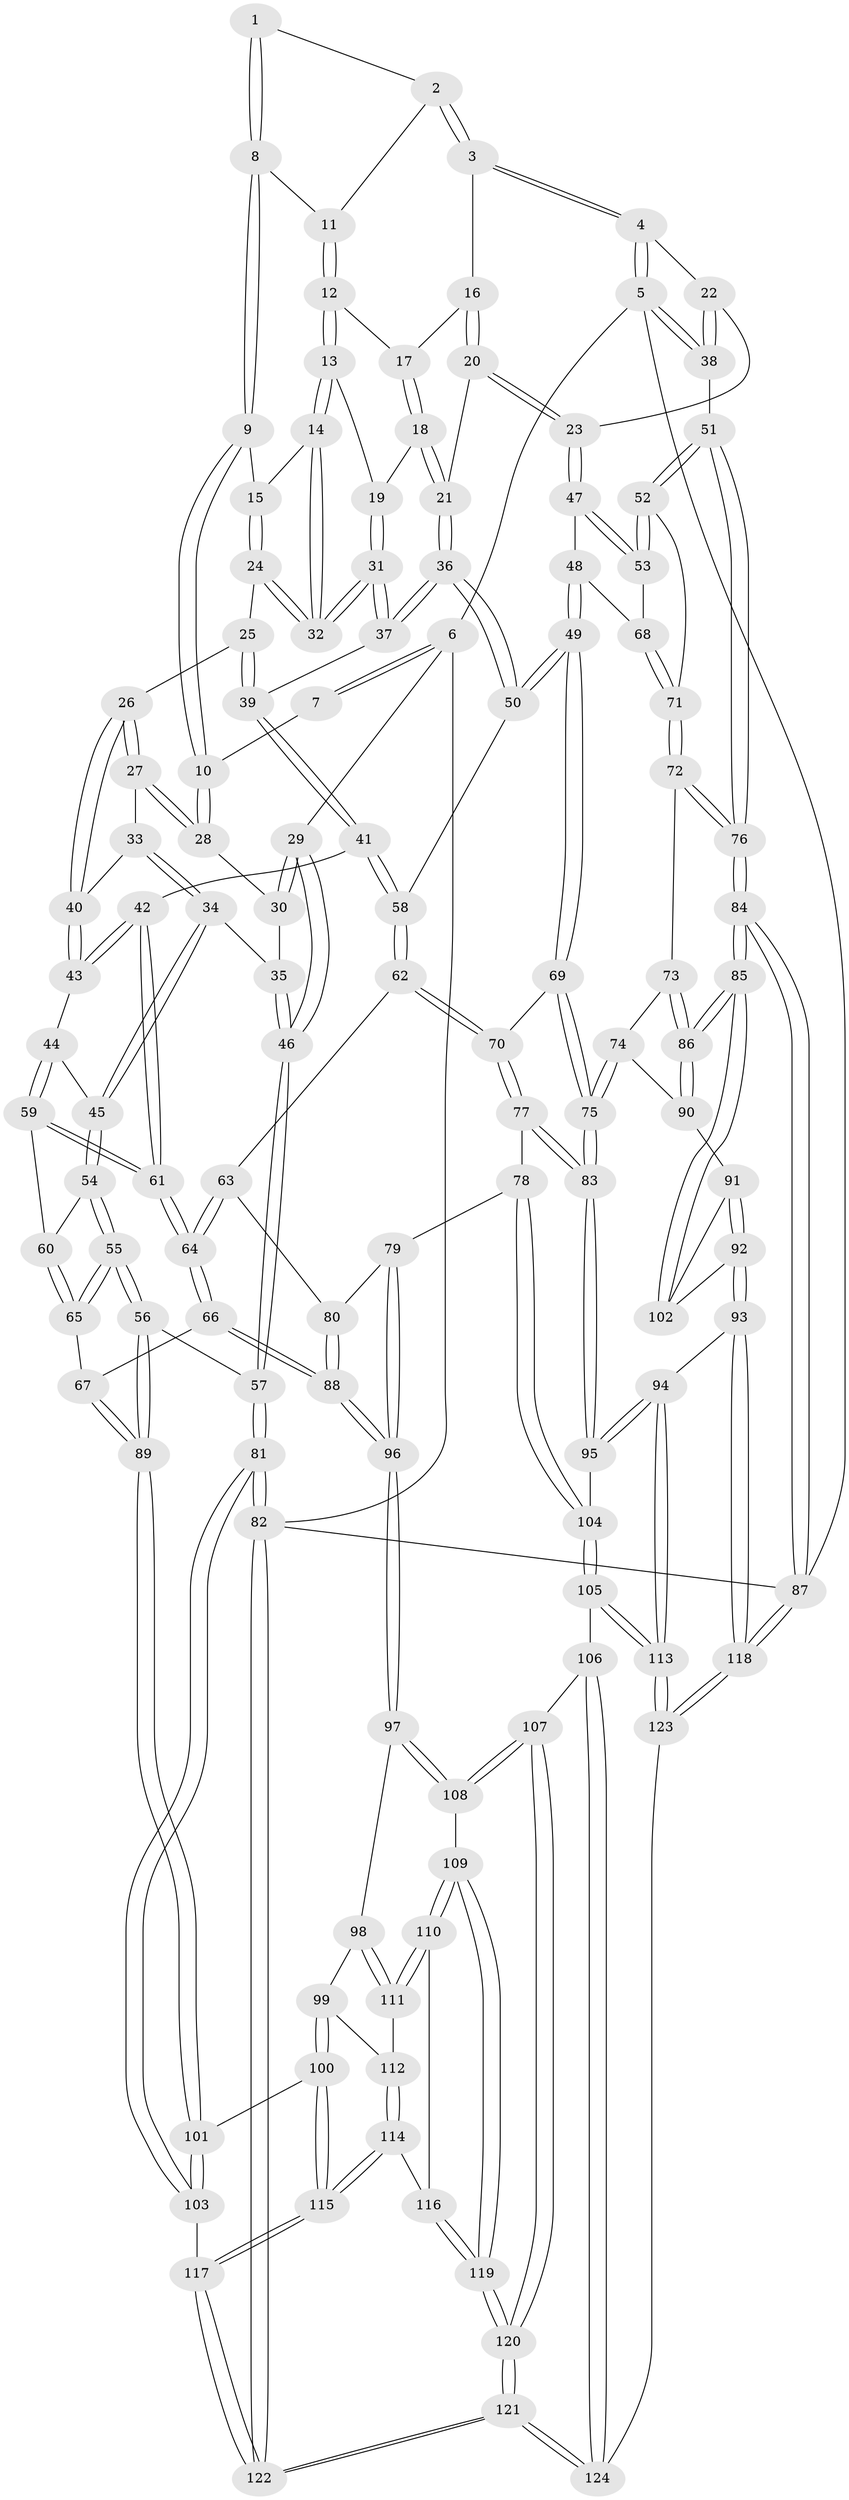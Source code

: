 // coarse degree distribution, {3: 0.16216216216216217, 5: 0.28378378378378377, 6: 0.08108108108108109, 7: 0.013513513513513514, 4: 0.4594594594594595}
// Generated by graph-tools (version 1.1) at 2025/24/03/03/25 07:24:37]
// undirected, 124 vertices, 307 edges
graph export_dot {
graph [start="1"]
  node [color=gray90,style=filled];
  1 [pos="+0.4918562912808038+0"];
  2 [pos="+0.7469216742503884+0"];
  3 [pos="+1+0"];
  4 [pos="+1+0"];
  5 [pos="+1+0"];
  6 [pos="+0+0"];
  7 [pos="+0.37648035167998833+0"];
  8 [pos="+0.5497587551561642+0.0739806368931511"];
  9 [pos="+0.5292762520731925+0.09401990770380583"];
  10 [pos="+0.3721060898722277+0.048407979064650296"];
  11 [pos="+0.6592218569057489+0.043338475798831766"];
  12 [pos="+0.6673113551369277+0.0689808010077002"];
  13 [pos="+0.6569942927703503+0.13195836948961534"];
  14 [pos="+0.6060429678166148+0.17811624922009803"];
  15 [pos="+0.5326318991149475+0.11018606497587674"];
  16 [pos="+0.9053471732094838+0"];
  17 [pos="+0.7602063027375958+0.1144729843425307"];
  18 [pos="+0.7636031370183917+0.1927730912160267"];
  19 [pos="+0.7008029232473686+0.17137989704008622"];
  20 [pos="+0.8557774157555293+0.2476707772838416"];
  21 [pos="+0.8089212792460809+0.25772736084104203"];
  22 [pos="+0.9447964536813931+0.2197897371064063"];
  23 [pos="+0.9136403354391001+0.2720376139587496"];
  24 [pos="+0.48570171057626144+0.2066820856305476"];
  25 [pos="+0.4400234988135515+0.2193487090404371"];
  26 [pos="+0.4035271969247568+0.21593805957446055"];
  27 [pos="+0.34609453232942394+0.13787991876838016"];
  28 [pos="+0.3360648611847438+0.11918510724374104"];
  29 [pos="+0+0"];
  30 [pos="+0.22622886246138468+0.13944638786073224"];
  31 [pos="+0.616949336495688+0.2890045944177784"];
  32 [pos="+0.5966745511183812+0.24709089242541998"];
  33 [pos="+0.2831360168279306+0.2810450700125961"];
  34 [pos="+0.214660290550572+0.31176138241398976"];
  35 [pos="+0.16437216356640205+0.25862075346591373"];
  36 [pos="+0.7102251908515382+0.3562454403709669"];
  37 [pos="+0.6236955911154324+0.31024196817459154"];
  38 [pos="+1+0"];
  39 [pos="+0.5302980198395146+0.3519114539135575"];
  40 [pos="+0.382100285882677+0.29490667137640464"];
  41 [pos="+0.4660396728975759+0.4151687565201054"];
  42 [pos="+0.44733239660530877+0.4119395646532257"];
  43 [pos="+0.38404633099926627+0.3526336743118633"];
  44 [pos="+0.29467990211918016+0.3766770261648651"];
  45 [pos="+0.22807700520685806+0.3448205269492928"];
  46 [pos="+0+0.3204182070203401"];
  47 [pos="+1+0.34875175709617157"];
  48 [pos="+0.8778941046548128+0.46748730480322437"];
  49 [pos="+0.7455059336446611+0.4750187361635408"];
  50 [pos="+0.7265163481080161+0.44874083323382097"];
  51 [pos="+1+0.36225552982668113"];
  52 [pos="+1+0.36180145341596537"];
  53 [pos="+1+0.35894669599593376"];
  54 [pos="+0.1868990515775565+0.4177534280707393"];
  55 [pos="+0+0.48717235740086395"];
  56 [pos="+0+0.484180075871278"];
  57 [pos="+0+0.4748892853748236"];
  58 [pos="+0.5227139526005371+0.5073725382989207"];
  59 [pos="+0.2918137122526061+0.4603571922811885"];
  60 [pos="+0.22857648181942283+0.4782129445313614"];
  61 [pos="+0.34682435251260285+0.5073817127166019"];
  62 [pos="+0.5183335882414631+0.5363834266502483"];
  63 [pos="+0.5097594238880091+0.5464985599641232"];
  64 [pos="+0.3420583137855318+0.5911492263529966"];
  65 [pos="+0.19703677365498495+0.568927526449933"];
  66 [pos="+0.32565889086580035+0.6194414408638319"];
  67 [pos="+0.23013460965874918+0.6077645636972328"];
  68 [pos="+0.9320235543512123+0.5568195975561914"];
  69 [pos="+0.7432494801133163+0.5165036483414194"];
  70 [pos="+0.5823304660144251+0.5881582638050165"];
  71 [pos="+0.9350106004626467+0.5650682263181119"];
  72 [pos="+0.9364303427323231+0.570440851259736"];
  73 [pos="+0.9227941545986409+0.5965891743048576"];
  74 [pos="+0.8696313353758309+0.6382063256106861"];
  75 [pos="+0.75740930374148+0.6358201637529476"];
  76 [pos="+1+0.6043701589163805"];
  77 [pos="+0.6124875750316598+0.6534646905738114"];
  78 [pos="+0.5426301220801779+0.7092323369993683"];
  79 [pos="+0.523009039532832+0.6946374204575595"];
  80 [pos="+0.4991334584088533+0.6193054374022053"];
  81 [pos="+0+1"];
  82 [pos="+0+1"];
  83 [pos="+0.742324181265711+0.6639241154900155"];
  84 [pos="+1+0.8188833825952775"];
  85 [pos="+1+0.775846929627794"];
  86 [pos="+1+0.7131744762718151"];
  87 [pos="+1+1"];
  88 [pos="+0.35098121761028966+0.6713762069801137"];
  89 [pos="+0.13708597306517806+0.7463815579963964"];
  90 [pos="+0.8998045690471934+0.6813956091961152"];
  91 [pos="+0.8954958964553453+0.7174829739172021"];
  92 [pos="+0.8345599733034732+0.8038760735717121"];
  93 [pos="+0.7937654262065897+0.8262920514690181"];
  94 [pos="+0.7507478301504863+0.7720968885405217"];
  95 [pos="+0.7443479271056925+0.7519617521418847"];
  96 [pos="+0.35950564049164874+0.7049084068683306"];
  97 [pos="+0.35595733476382835+0.732311105201114"];
  98 [pos="+0.3272393488004495+0.7459235174326464"];
  99 [pos="+0.21045312754931347+0.7835451970119462"];
  100 [pos="+0.177789712148505+0.7845286354002942"];
  101 [pos="+0.1371583198983562+0.7471652603437051"];
  102 [pos="+0.9761935156453806+0.7747152063642874"];
  103 [pos="+0+0.8471827746135107"];
  104 [pos="+0.5489069308286516+0.7562057686433165"];
  105 [pos="+0.510215621998735+0.8785107521841131"];
  106 [pos="+0.4548151575432639+0.870755876088799"];
  107 [pos="+0.44683935746539244+0.8688702749292152"];
  108 [pos="+0.4215229889777954+0.8518830023072135"];
  109 [pos="+0.33642684432898856+0.8783360051433751"];
  110 [pos="+0.3252203721153873+0.8776000749830916"];
  111 [pos="+0.28128796404889095+0.850257112400648"];
  112 [pos="+0.27877602332834234+0.8498851254682325"];
  113 [pos="+0.5278177174271712+0.894724751284766"];
  114 [pos="+0.24094725997508887+0.8848467918270999"];
  115 [pos="+0.18166718628068293+0.8873973151133645"];
  116 [pos="+0.2766855235791459+0.9040251654826718"];
  117 [pos="+0.17846752047045764+0.895423314459489"];
  118 [pos="+0.8608568142177679+1"];
  119 [pos="+0.25204435942408526+1"];
  120 [pos="+0.24051973107608982+1"];
  121 [pos="+0.1429819077942761+1"];
  122 [pos="+0.11824596812988795+1"];
  123 [pos="+0.7001140597781836+1"];
  124 [pos="+0.3402068236522376+1"];
  1 -- 2;
  1 -- 8;
  1 -- 8;
  2 -- 3;
  2 -- 3;
  2 -- 11;
  3 -- 4;
  3 -- 4;
  3 -- 16;
  4 -- 5;
  4 -- 5;
  4 -- 22;
  5 -- 6;
  5 -- 38;
  5 -- 38;
  5 -- 87;
  6 -- 7;
  6 -- 7;
  6 -- 29;
  6 -- 82;
  7 -- 10;
  8 -- 9;
  8 -- 9;
  8 -- 11;
  9 -- 10;
  9 -- 10;
  9 -- 15;
  10 -- 28;
  10 -- 28;
  11 -- 12;
  11 -- 12;
  12 -- 13;
  12 -- 13;
  12 -- 17;
  13 -- 14;
  13 -- 14;
  13 -- 19;
  14 -- 15;
  14 -- 32;
  14 -- 32;
  15 -- 24;
  15 -- 24;
  16 -- 17;
  16 -- 20;
  16 -- 20;
  17 -- 18;
  17 -- 18;
  18 -- 19;
  18 -- 21;
  18 -- 21;
  19 -- 31;
  19 -- 31;
  20 -- 21;
  20 -- 23;
  20 -- 23;
  21 -- 36;
  21 -- 36;
  22 -- 23;
  22 -- 38;
  22 -- 38;
  23 -- 47;
  23 -- 47;
  24 -- 25;
  24 -- 32;
  24 -- 32;
  25 -- 26;
  25 -- 39;
  25 -- 39;
  26 -- 27;
  26 -- 27;
  26 -- 40;
  26 -- 40;
  27 -- 28;
  27 -- 28;
  27 -- 33;
  28 -- 30;
  29 -- 30;
  29 -- 30;
  29 -- 46;
  29 -- 46;
  30 -- 35;
  31 -- 32;
  31 -- 32;
  31 -- 37;
  31 -- 37;
  33 -- 34;
  33 -- 34;
  33 -- 40;
  34 -- 35;
  34 -- 45;
  34 -- 45;
  35 -- 46;
  35 -- 46;
  36 -- 37;
  36 -- 37;
  36 -- 50;
  36 -- 50;
  37 -- 39;
  38 -- 51;
  39 -- 41;
  39 -- 41;
  40 -- 43;
  40 -- 43;
  41 -- 42;
  41 -- 58;
  41 -- 58;
  42 -- 43;
  42 -- 43;
  42 -- 61;
  42 -- 61;
  43 -- 44;
  44 -- 45;
  44 -- 59;
  44 -- 59;
  45 -- 54;
  45 -- 54;
  46 -- 57;
  46 -- 57;
  47 -- 48;
  47 -- 53;
  47 -- 53;
  48 -- 49;
  48 -- 49;
  48 -- 68;
  49 -- 50;
  49 -- 50;
  49 -- 69;
  49 -- 69;
  50 -- 58;
  51 -- 52;
  51 -- 52;
  51 -- 76;
  51 -- 76;
  52 -- 53;
  52 -- 53;
  52 -- 71;
  53 -- 68;
  54 -- 55;
  54 -- 55;
  54 -- 60;
  55 -- 56;
  55 -- 56;
  55 -- 65;
  55 -- 65;
  56 -- 57;
  56 -- 89;
  56 -- 89;
  57 -- 81;
  57 -- 81;
  58 -- 62;
  58 -- 62;
  59 -- 60;
  59 -- 61;
  59 -- 61;
  60 -- 65;
  60 -- 65;
  61 -- 64;
  61 -- 64;
  62 -- 63;
  62 -- 70;
  62 -- 70;
  63 -- 64;
  63 -- 64;
  63 -- 80;
  64 -- 66;
  64 -- 66;
  65 -- 67;
  66 -- 67;
  66 -- 88;
  66 -- 88;
  67 -- 89;
  67 -- 89;
  68 -- 71;
  68 -- 71;
  69 -- 70;
  69 -- 75;
  69 -- 75;
  70 -- 77;
  70 -- 77;
  71 -- 72;
  71 -- 72;
  72 -- 73;
  72 -- 76;
  72 -- 76;
  73 -- 74;
  73 -- 86;
  73 -- 86;
  74 -- 75;
  74 -- 75;
  74 -- 90;
  75 -- 83;
  75 -- 83;
  76 -- 84;
  76 -- 84;
  77 -- 78;
  77 -- 83;
  77 -- 83;
  78 -- 79;
  78 -- 104;
  78 -- 104;
  79 -- 80;
  79 -- 96;
  79 -- 96;
  80 -- 88;
  80 -- 88;
  81 -- 82;
  81 -- 82;
  81 -- 103;
  81 -- 103;
  82 -- 122;
  82 -- 122;
  82 -- 87;
  83 -- 95;
  83 -- 95;
  84 -- 85;
  84 -- 85;
  84 -- 87;
  84 -- 87;
  85 -- 86;
  85 -- 86;
  85 -- 102;
  85 -- 102;
  86 -- 90;
  86 -- 90;
  87 -- 118;
  87 -- 118;
  88 -- 96;
  88 -- 96;
  89 -- 101;
  89 -- 101;
  90 -- 91;
  91 -- 92;
  91 -- 92;
  91 -- 102;
  92 -- 93;
  92 -- 93;
  92 -- 102;
  93 -- 94;
  93 -- 118;
  93 -- 118;
  94 -- 95;
  94 -- 95;
  94 -- 113;
  94 -- 113;
  95 -- 104;
  96 -- 97;
  96 -- 97;
  97 -- 98;
  97 -- 108;
  97 -- 108;
  98 -- 99;
  98 -- 111;
  98 -- 111;
  99 -- 100;
  99 -- 100;
  99 -- 112;
  100 -- 101;
  100 -- 115;
  100 -- 115;
  101 -- 103;
  101 -- 103;
  103 -- 117;
  104 -- 105;
  104 -- 105;
  105 -- 106;
  105 -- 113;
  105 -- 113;
  106 -- 107;
  106 -- 124;
  106 -- 124;
  107 -- 108;
  107 -- 108;
  107 -- 120;
  107 -- 120;
  108 -- 109;
  109 -- 110;
  109 -- 110;
  109 -- 119;
  109 -- 119;
  110 -- 111;
  110 -- 111;
  110 -- 116;
  111 -- 112;
  112 -- 114;
  112 -- 114;
  113 -- 123;
  113 -- 123;
  114 -- 115;
  114 -- 115;
  114 -- 116;
  115 -- 117;
  115 -- 117;
  116 -- 119;
  116 -- 119;
  117 -- 122;
  117 -- 122;
  118 -- 123;
  118 -- 123;
  119 -- 120;
  119 -- 120;
  120 -- 121;
  120 -- 121;
  121 -- 122;
  121 -- 122;
  121 -- 124;
  121 -- 124;
  123 -- 124;
}
